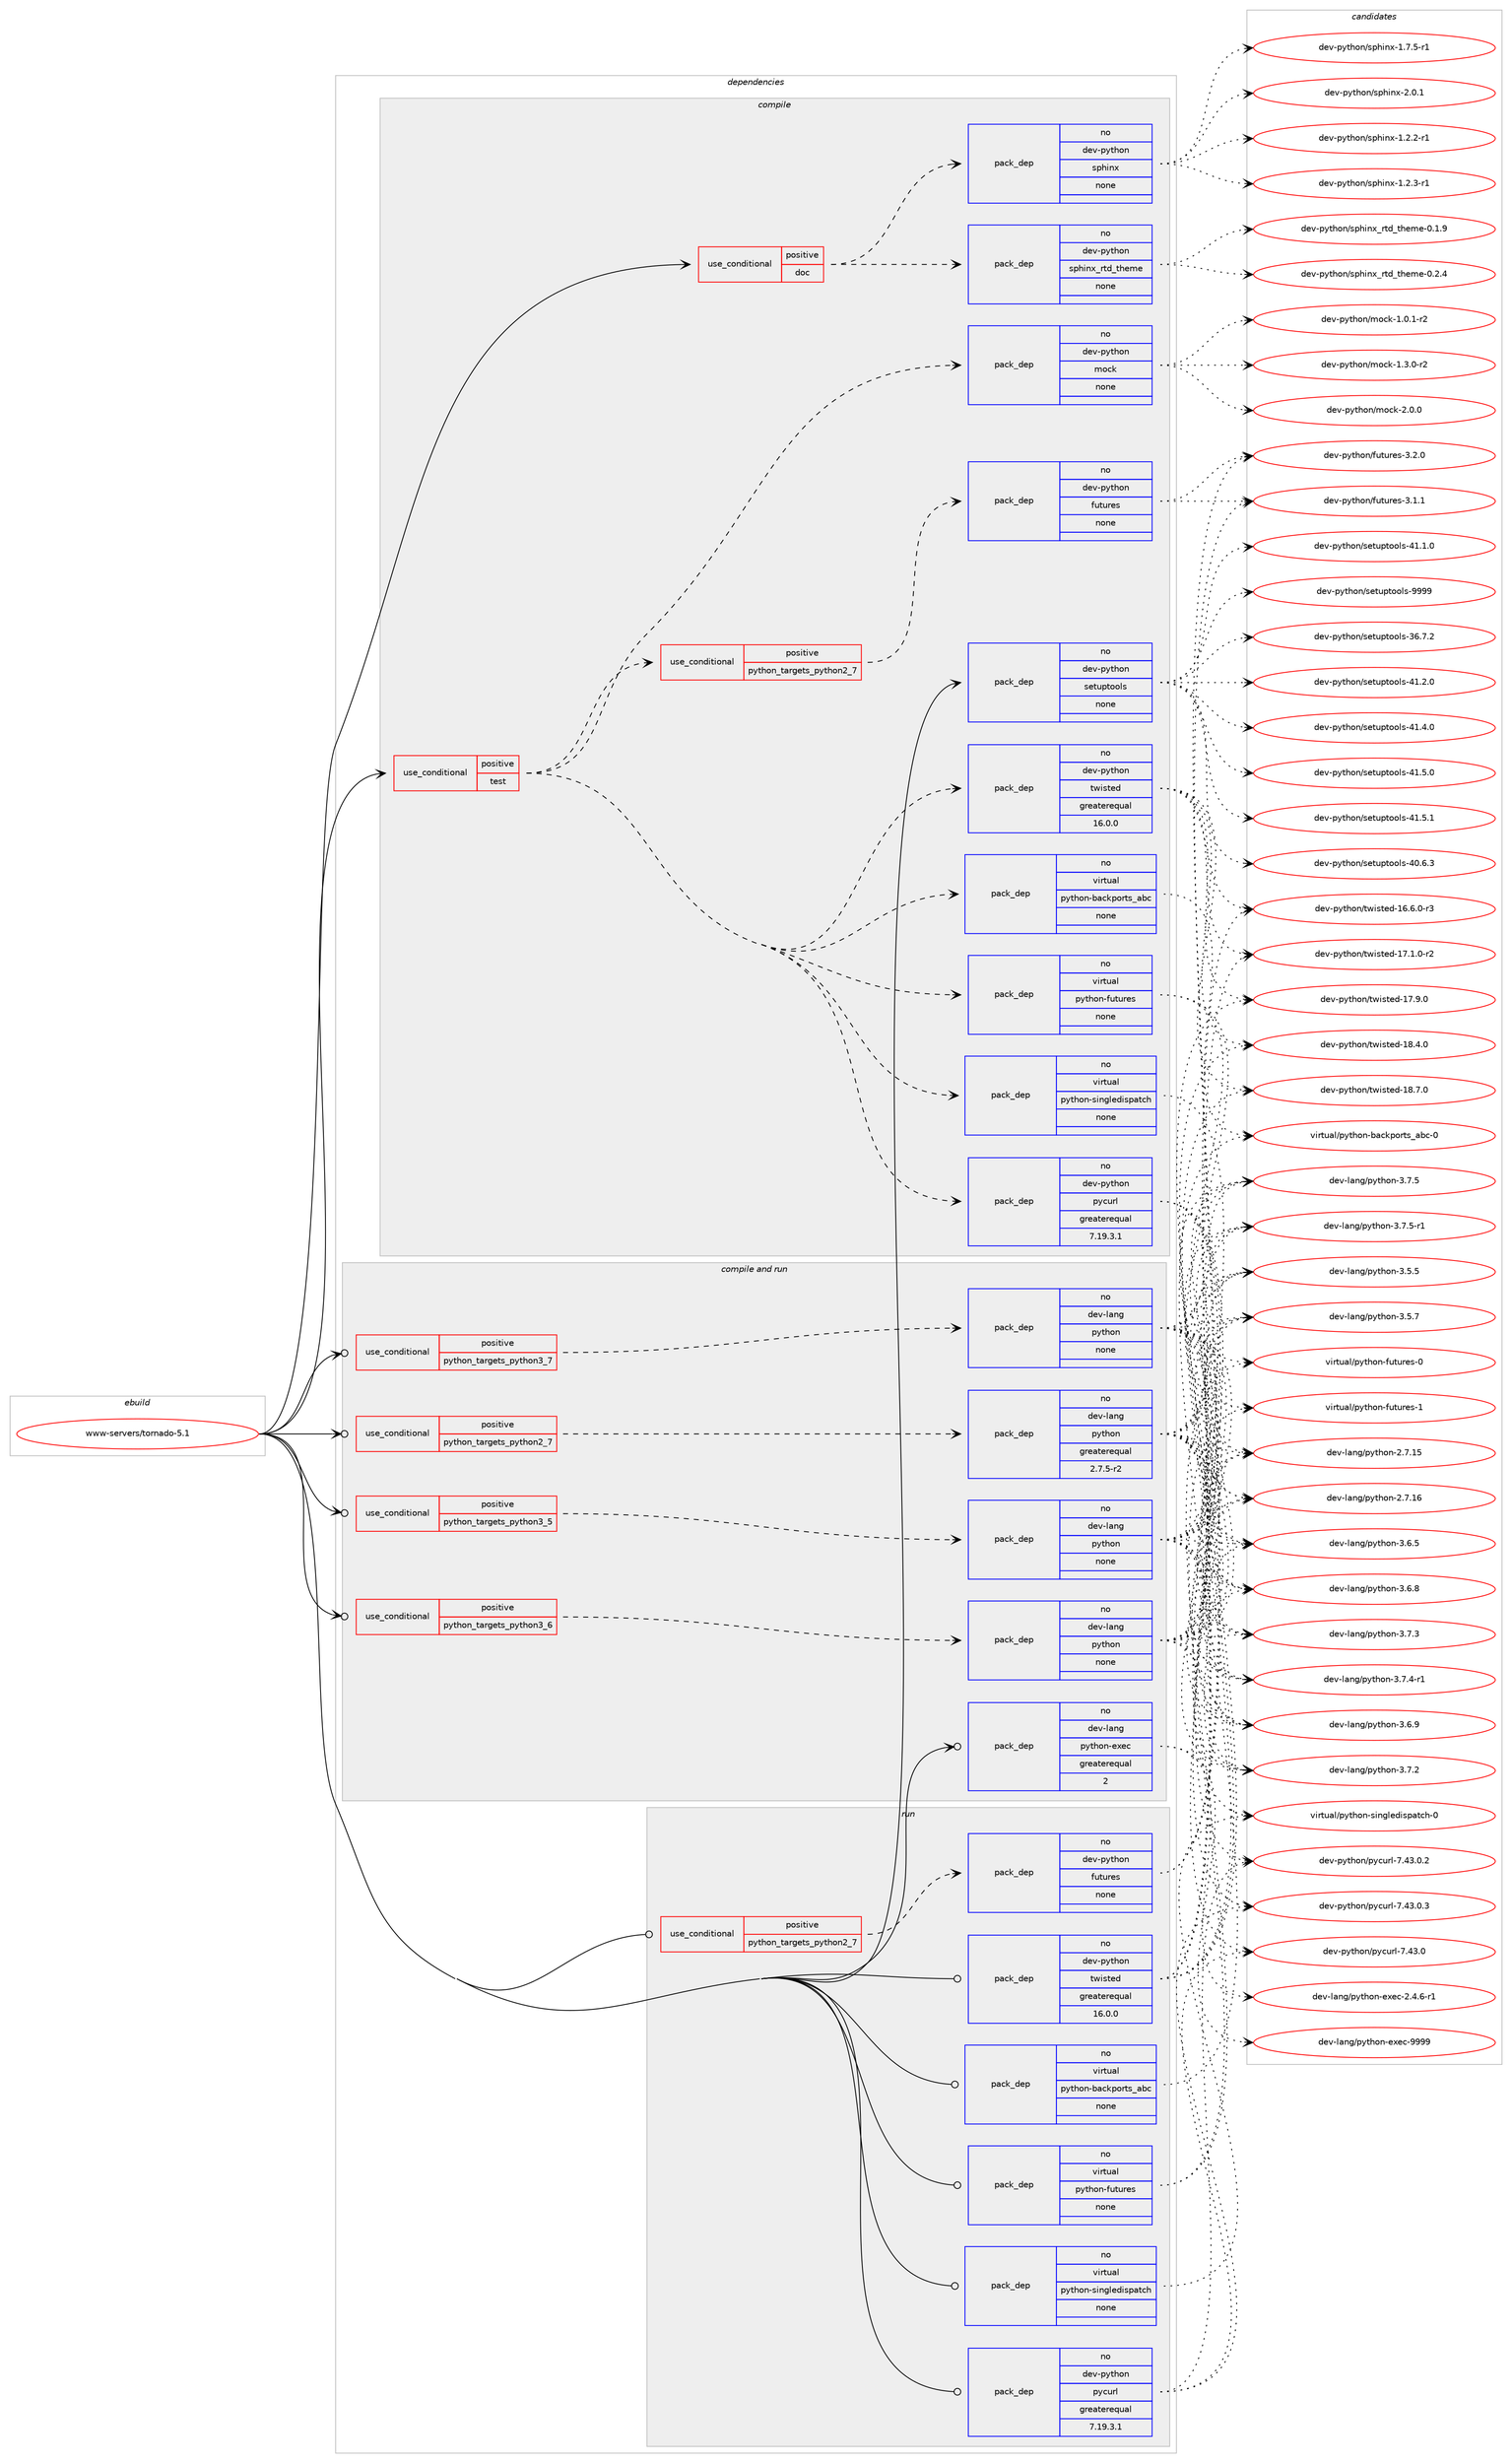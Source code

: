 digraph prolog {

# *************
# Graph options
# *************

newrank=true;
concentrate=true;
compound=true;
graph [rankdir=LR,fontname=Helvetica,fontsize=10,ranksep=1.5];#, ranksep=2.5, nodesep=0.2];
edge  [arrowhead=vee];
node  [fontname=Helvetica,fontsize=10];

# **********
# The ebuild
# **********

subgraph cluster_leftcol {
color=gray;
rank=same;
label=<<i>ebuild</i>>;
id [label="www-servers/tornado-5.1", color=red, width=4, href="../www-servers/tornado-5.1.svg"];
}

# ****************
# The dependencies
# ****************

subgraph cluster_midcol {
color=gray;
label=<<i>dependencies</i>>;
subgraph cluster_compile {
fillcolor="#eeeeee";
style=filled;
label=<<i>compile</i>>;
subgraph cond218519 {
dependency911187 [label=<<TABLE BORDER="0" CELLBORDER="1" CELLSPACING="0" CELLPADDING="4"><TR><TD ROWSPAN="3" CELLPADDING="10">use_conditional</TD></TR><TR><TD>positive</TD></TR><TR><TD>doc</TD></TR></TABLE>>, shape=none, color=red];
subgraph pack676250 {
dependency911188 [label=<<TABLE BORDER="0" CELLBORDER="1" CELLSPACING="0" CELLPADDING="4" WIDTH="220"><TR><TD ROWSPAN="6" CELLPADDING="30">pack_dep</TD></TR><TR><TD WIDTH="110">no</TD></TR><TR><TD>dev-python</TD></TR><TR><TD>sphinx</TD></TR><TR><TD>none</TD></TR><TR><TD></TD></TR></TABLE>>, shape=none, color=blue];
}
dependency911187:e -> dependency911188:w [weight=20,style="dashed",arrowhead="vee"];
subgraph pack676251 {
dependency911189 [label=<<TABLE BORDER="0" CELLBORDER="1" CELLSPACING="0" CELLPADDING="4" WIDTH="220"><TR><TD ROWSPAN="6" CELLPADDING="30">pack_dep</TD></TR><TR><TD WIDTH="110">no</TD></TR><TR><TD>dev-python</TD></TR><TR><TD>sphinx_rtd_theme</TD></TR><TR><TD>none</TD></TR><TR><TD></TD></TR></TABLE>>, shape=none, color=blue];
}
dependency911187:e -> dependency911189:w [weight=20,style="dashed",arrowhead="vee"];
}
id:e -> dependency911187:w [weight=20,style="solid",arrowhead="vee"];
subgraph cond218520 {
dependency911190 [label=<<TABLE BORDER="0" CELLBORDER="1" CELLSPACING="0" CELLPADDING="4"><TR><TD ROWSPAN="3" CELLPADDING="10">use_conditional</TD></TR><TR><TD>positive</TD></TR><TR><TD>test</TD></TR></TABLE>>, shape=none, color=red];
subgraph cond218521 {
dependency911191 [label=<<TABLE BORDER="0" CELLBORDER="1" CELLSPACING="0" CELLPADDING="4"><TR><TD ROWSPAN="3" CELLPADDING="10">use_conditional</TD></TR><TR><TD>positive</TD></TR><TR><TD>python_targets_python2_7</TD></TR></TABLE>>, shape=none, color=red];
subgraph pack676252 {
dependency911192 [label=<<TABLE BORDER="0" CELLBORDER="1" CELLSPACING="0" CELLPADDING="4" WIDTH="220"><TR><TD ROWSPAN="6" CELLPADDING="30">pack_dep</TD></TR><TR><TD WIDTH="110">no</TD></TR><TR><TD>dev-python</TD></TR><TR><TD>futures</TD></TR><TR><TD>none</TD></TR><TR><TD></TD></TR></TABLE>>, shape=none, color=blue];
}
dependency911191:e -> dependency911192:w [weight=20,style="dashed",arrowhead="vee"];
}
dependency911190:e -> dependency911191:w [weight=20,style="dashed",arrowhead="vee"];
subgraph pack676253 {
dependency911193 [label=<<TABLE BORDER="0" CELLBORDER="1" CELLSPACING="0" CELLPADDING="4" WIDTH="220"><TR><TD ROWSPAN="6" CELLPADDING="30">pack_dep</TD></TR><TR><TD WIDTH="110">no</TD></TR><TR><TD>dev-python</TD></TR><TR><TD>pycurl</TD></TR><TR><TD>greaterequal</TD></TR><TR><TD>7.19.3.1</TD></TR></TABLE>>, shape=none, color=blue];
}
dependency911190:e -> dependency911193:w [weight=20,style="dashed",arrowhead="vee"];
subgraph pack676254 {
dependency911194 [label=<<TABLE BORDER="0" CELLBORDER="1" CELLSPACING="0" CELLPADDING="4" WIDTH="220"><TR><TD ROWSPAN="6" CELLPADDING="30">pack_dep</TD></TR><TR><TD WIDTH="110">no</TD></TR><TR><TD>dev-python</TD></TR><TR><TD>twisted</TD></TR><TR><TD>greaterequal</TD></TR><TR><TD>16.0.0</TD></TR></TABLE>>, shape=none, color=blue];
}
dependency911190:e -> dependency911194:w [weight=20,style="dashed",arrowhead="vee"];
subgraph pack676255 {
dependency911195 [label=<<TABLE BORDER="0" CELLBORDER="1" CELLSPACING="0" CELLPADDING="4" WIDTH="220"><TR><TD ROWSPAN="6" CELLPADDING="30">pack_dep</TD></TR><TR><TD WIDTH="110">no</TD></TR><TR><TD>virtual</TD></TR><TR><TD>python-backports_abc</TD></TR><TR><TD>none</TD></TR><TR><TD></TD></TR></TABLE>>, shape=none, color=blue];
}
dependency911190:e -> dependency911195:w [weight=20,style="dashed",arrowhead="vee"];
subgraph pack676256 {
dependency911196 [label=<<TABLE BORDER="0" CELLBORDER="1" CELLSPACING="0" CELLPADDING="4" WIDTH="220"><TR><TD ROWSPAN="6" CELLPADDING="30">pack_dep</TD></TR><TR><TD WIDTH="110">no</TD></TR><TR><TD>virtual</TD></TR><TR><TD>python-futures</TD></TR><TR><TD>none</TD></TR><TR><TD></TD></TR></TABLE>>, shape=none, color=blue];
}
dependency911190:e -> dependency911196:w [weight=20,style="dashed",arrowhead="vee"];
subgraph pack676257 {
dependency911197 [label=<<TABLE BORDER="0" CELLBORDER="1" CELLSPACING="0" CELLPADDING="4" WIDTH="220"><TR><TD ROWSPAN="6" CELLPADDING="30">pack_dep</TD></TR><TR><TD WIDTH="110">no</TD></TR><TR><TD>virtual</TD></TR><TR><TD>python-singledispatch</TD></TR><TR><TD>none</TD></TR><TR><TD></TD></TR></TABLE>>, shape=none, color=blue];
}
dependency911190:e -> dependency911197:w [weight=20,style="dashed",arrowhead="vee"];
subgraph pack676258 {
dependency911198 [label=<<TABLE BORDER="0" CELLBORDER="1" CELLSPACING="0" CELLPADDING="4" WIDTH="220"><TR><TD ROWSPAN="6" CELLPADDING="30">pack_dep</TD></TR><TR><TD WIDTH="110">no</TD></TR><TR><TD>dev-python</TD></TR><TR><TD>mock</TD></TR><TR><TD>none</TD></TR><TR><TD></TD></TR></TABLE>>, shape=none, color=blue];
}
dependency911190:e -> dependency911198:w [weight=20,style="dashed",arrowhead="vee"];
}
id:e -> dependency911190:w [weight=20,style="solid",arrowhead="vee"];
subgraph pack676259 {
dependency911199 [label=<<TABLE BORDER="0" CELLBORDER="1" CELLSPACING="0" CELLPADDING="4" WIDTH="220"><TR><TD ROWSPAN="6" CELLPADDING="30">pack_dep</TD></TR><TR><TD WIDTH="110">no</TD></TR><TR><TD>dev-python</TD></TR><TR><TD>setuptools</TD></TR><TR><TD>none</TD></TR><TR><TD></TD></TR></TABLE>>, shape=none, color=blue];
}
id:e -> dependency911199:w [weight=20,style="solid",arrowhead="vee"];
}
subgraph cluster_compileandrun {
fillcolor="#eeeeee";
style=filled;
label=<<i>compile and run</i>>;
subgraph cond218522 {
dependency911200 [label=<<TABLE BORDER="0" CELLBORDER="1" CELLSPACING="0" CELLPADDING="4"><TR><TD ROWSPAN="3" CELLPADDING="10">use_conditional</TD></TR><TR><TD>positive</TD></TR><TR><TD>python_targets_python2_7</TD></TR></TABLE>>, shape=none, color=red];
subgraph pack676260 {
dependency911201 [label=<<TABLE BORDER="0" CELLBORDER="1" CELLSPACING="0" CELLPADDING="4" WIDTH="220"><TR><TD ROWSPAN="6" CELLPADDING="30">pack_dep</TD></TR><TR><TD WIDTH="110">no</TD></TR><TR><TD>dev-lang</TD></TR><TR><TD>python</TD></TR><TR><TD>greaterequal</TD></TR><TR><TD>2.7.5-r2</TD></TR></TABLE>>, shape=none, color=blue];
}
dependency911200:e -> dependency911201:w [weight=20,style="dashed",arrowhead="vee"];
}
id:e -> dependency911200:w [weight=20,style="solid",arrowhead="odotvee"];
subgraph cond218523 {
dependency911202 [label=<<TABLE BORDER="0" CELLBORDER="1" CELLSPACING="0" CELLPADDING="4"><TR><TD ROWSPAN="3" CELLPADDING="10">use_conditional</TD></TR><TR><TD>positive</TD></TR><TR><TD>python_targets_python3_5</TD></TR></TABLE>>, shape=none, color=red];
subgraph pack676261 {
dependency911203 [label=<<TABLE BORDER="0" CELLBORDER="1" CELLSPACING="0" CELLPADDING="4" WIDTH="220"><TR><TD ROWSPAN="6" CELLPADDING="30">pack_dep</TD></TR><TR><TD WIDTH="110">no</TD></TR><TR><TD>dev-lang</TD></TR><TR><TD>python</TD></TR><TR><TD>none</TD></TR><TR><TD></TD></TR></TABLE>>, shape=none, color=blue];
}
dependency911202:e -> dependency911203:w [weight=20,style="dashed",arrowhead="vee"];
}
id:e -> dependency911202:w [weight=20,style="solid",arrowhead="odotvee"];
subgraph cond218524 {
dependency911204 [label=<<TABLE BORDER="0" CELLBORDER="1" CELLSPACING="0" CELLPADDING="4"><TR><TD ROWSPAN="3" CELLPADDING="10">use_conditional</TD></TR><TR><TD>positive</TD></TR><TR><TD>python_targets_python3_6</TD></TR></TABLE>>, shape=none, color=red];
subgraph pack676262 {
dependency911205 [label=<<TABLE BORDER="0" CELLBORDER="1" CELLSPACING="0" CELLPADDING="4" WIDTH="220"><TR><TD ROWSPAN="6" CELLPADDING="30">pack_dep</TD></TR><TR><TD WIDTH="110">no</TD></TR><TR><TD>dev-lang</TD></TR><TR><TD>python</TD></TR><TR><TD>none</TD></TR><TR><TD></TD></TR></TABLE>>, shape=none, color=blue];
}
dependency911204:e -> dependency911205:w [weight=20,style="dashed",arrowhead="vee"];
}
id:e -> dependency911204:w [weight=20,style="solid",arrowhead="odotvee"];
subgraph cond218525 {
dependency911206 [label=<<TABLE BORDER="0" CELLBORDER="1" CELLSPACING="0" CELLPADDING="4"><TR><TD ROWSPAN="3" CELLPADDING="10">use_conditional</TD></TR><TR><TD>positive</TD></TR><TR><TD>python_targets_python3_7</TD></TR></TABLE>>, shape=none, color=red];
subgraph pack676263 {
dependency911207 [label=<<TABLE BORDER="0" CELLBORDER="1" CELLSPACING="0" CELLPADDING="4" WIDTH="220"><TR><TD ROWSPAN="6" CELLPADDING="30">pack_dep</TD></TR><TR><TD WIDTH="110">no</TD></TR><TR><TD>dev-lang</TD></TR><TR><TD>python</TD></TR><TR><TD>none</TD></TR><TR><TD></TD></TR></TABLE>>, shape=none, color=blue];
}
dependency911206:e -> dependency911207:w [weight=20,style="dashed",arrowhead="vee"];
}
id:e -> dependency911206:w [weight=20,style="solid",arrowhead="odotvee"];
subgraph pack676264 {
dependency911208 [label=<<TABLE BORDER="0" CELLBORDER="1" CELLSPACING="0" CELLPADDING="4" WIDTH="220"><TR><TD ROWSPAN="6" CELLPADDING="30">pack_dep</TD></TR><TR><TD WIDTH="110">no</TD></TR><TR><TD>dev-lang</TD></TR><TR><TD>python-exec</TD></TR><TR><TD>greaterequal</TD></TR><TR><TD>2</TD></TR></TABLE>>, shape=none, color=blue];
}
id:e -> dependency911208:w [weight=20,style="solid",arrowhead="odotvee"];
}
subgraph cluster_run {
fillcolor="#eeeeee";
style=filled;
label=<<i>run</i>>;
subgraph cond218526 {
dependency911209 [label=<<TABLE BORDER="0" CELLBORDER="1" CELLSPACING="0" CELLPADDING="4"><TR><TD ROWSPAN="3" CELLPADDING="10">use_conditional</TD></TR><TR><TD>positive</TD></TR><TR><TD>python_targets_python2_7</TD></TR></TABLE>>, shape=none, color=red];
subgraph pack676265 {
dependency911210 [label=<<TABLE BORDER="0" CELLBORDER="1" CELLSPACING="0" CELLPADDING="4" WIDTH="220"><TR><TD ROWSPAN="6" CELLPADDING="30">pack_dep</TD></TR><TR><TD WIDTH="110">no</TD></TR><TR><TD>dev-python</TD></TR><TR><TD>futures</TD></TR><TR><TD>none</TD></TR><TR><TD></TD></TR></TABLE>>, shape=none, color=blue];
}
dependency911209:e -> dependency911210:w [weight=20,style="dashed",arrowhead="vee"];
}
id:e -> dependency911209:w [weight=20,style="solid",arrowhead="odot"];
subgraph pack676266 {
dependency911211 [label=<<TABLE BORDER="0" CELLBORDER="1" CELLSPACING="0" CELLPADDING="4" WIDTH="220"><TR><TD ROWSPAN="6" CELLPADDING="30">pack_dep</TD></TR><TR><TD WIDTH="110">no</TD></TR><TR><TD>dev-python</TD></TR><TR><TD>pycurl</TD></TR><TR><TD>greaterequal</TD></TR><TR><TD>7.19.3.1</TD></TR></TABLE>>, shape=none, color=blue];
}
id:e -> dependency911211:w [weight=20,style="solid",arrowhead="odot"];
subgraph pack676267 {
dependency911212 [label=<<TABLE BORDER="0" CELLBORDER="1" CELLSPACING="0" CELLPADDING="4" WIDTH="220"><TR><TD ROWSPAN="6" CELLPADDING="30">pack_dep</TD></TR><TR><TD WIDTH="110">no</TD></TR><TR><TD>dev-python</TD></TR><TR><TD>twisted</TD></TR><TR><TD>greaterequal</TD></TR><TR><TD>16.0.0</TD></TR></TABLE>>, shape=none, color=blue];
}
id:e -> dependency911212:w [weight=20,style="solid",arrowhead="odot"];
subgraph pack676268 {
dependency911213 [label=<<TABLE BORDER="0" CELLBORDER="1" CELLSPACING="0" CELLPADDING="4" WIDTH="220"><TR><TD ROWSPAN="6" CELLPADDING="30">pack_dep</TD></TR><TR><TD WIDTH="110">no</TD></TR><TR><TD>virtual</TD></TR><TR><TD>python-backports_abc</TD></TR><TR><TD>none</TD></TR><TR><TD></TD></TR></TABLE>>, shape=none, color=blue];
}
id:e -> dependency911213:w [weight=20,style="solid",arrowhead="odot"];
subgraph pack676269 {
dependency911214 [label=<<TABLE BORDER="0" CELLBORDER="1" CELLSPACING="0" CELLPADDING="4" WIDTH="220"><TR><TD ROWSPAN="6" CELLPADDING="30">pack_dep</TD></TR><TR><TD WIDTH="110">no</TD></TR><TR><TD>virtual</TD></TR><TR><TD>python-futures</TD></TR><TR><TD>none</TD></TR><TR><TD></TD></TR></TABLE>>, shape=none, color=blue];
}
id:e -> dependency911214:w [weight=20,style="solid",arrowhead="odot"];
subgraph pack676270 {
dependency911215 [label=<<TABLE BORDER="0" CELLBORDER="1" CELLSPACING="0" CELLPADDING="4" WIDTH="220"><TR><TD ROWSPAN="6" CELLPADDING="30">pack_dep</TD></TR><TR><TD WIDTH="110">no</TD></TR><TR><TD>virtual</TD></TR><TR><TD>python-singledispatch</TD></TR><TR><TD>none</TD></TR><TR><TD></TD></TR></TABLE>>, shape=none, color=blue];
}
id:e -> dependency911215:w [weight=20,style="solid",arrowhead="odot"];
}
}

# **************
# The candidates
# **************

subgraph cluster_choices {
rank=same;
color=gray;
label=<<i>candidates</i>>;

subgraph choice676250 {
color=black;
nodesep=1;
choice10010111845112121116104111110471151121041051101204549465046504511449 [label="dev-python/sphinx-1.2.2-r1", color=red, width=4,href="../dev-python/sphinx-1.2.2-r1.svg"];
choice10010111845112121116104111110471151121041051101204549465046514511449 [label="dev-python/sphinx-1.2.3-r1", color=red, width=4,href="../dev-python/sphinx-1.2.3-r1.svg"];
choice10010111845112121116104111110471151121041051101204549465546534511449 [label="dev-python/sphinx-1.7.5-r1", color=red, width=4,href="../dev-python/sphinx-1.7.5-r1.svg"];
choice1001011184511212111610411111047115112104105110120455046484649 [label="dev-python/sphinx-2.0.1", color=red, width=4,href="../dev-python/sphinx-2.0.1.svg"];
dependency911188:e -> choice10010111845112121116104111110471151121041051101204549465046504511449:w [style=dotted,weight="100"];
dependency911188:e -> choice10010111845112121116104111110471151121041051101204549465046514511449:w [style=dotted,weight="100"];
dependency911188:e -> choice10010111845112121116104111110471151121041051101204549465546534511449:w [style=dotted,weight="100"];
dependency911188:e -> choice1001011184511212111610411111047115112104105110120455046484649:w [style=dotted,weight="100"];
}
subgraph choice676251 {
color=black;
nodesep=1;
choice10010111845112121116104111110471151121041051101209511411610095116104101109101454846494657 [label="dev-python/sphinx_rtd_theme-0.1.9", color=red, width=4,href="../dev-python/sphinx_rtd_theme-0.1.9.svg"];
choice10010111845112121116104111110471151121041051101209511411610095116104101109101454846504652 [label="dev-python/sphinx_rtd_theme-0.2.4", color=red, width=4,href="../dev-python/sphinx_rtd_theme-0.2.4.svg"];
dependency911189:e -> choice10010111845112121116104111110471151121041051101209511411610095116104101109101454846494657:w [style=dotted,weight="100"];
dependency911189:e -> choice10010111845112121116104111110471151121041051101209511411610095116104101109101454846504652:w [style=dotted,weight="100"];
}
subgraph choice676252 {
color=black;
nodesep=1;
choice1001011184511212111610411111047102117116117114101115455146494649 [label="dev-python/futures-3.1.1", color=red, width=4,href="../dev-python/futures-3.1.1.svg"];
choice1001011184511212111610411111047102117116117114101115455146504648 [label="dev-python/futures-3.2.0", color=red, width=4,href="../dev-python/futures-3.2.0.svg"];
dependency911192:e -> choice1001011184511212111610411111047102117116117114101115455146494649:w [style=dotted,weight="100"];
dependency911192:e -> choice1001011184511212111610411111047102117116117114101115455146504648:w [style=dotted,weight="100"];
}
subgraph choice676253 {
color=black;
nodesep=1;
choice10010111845112121116104111110471121219911711410845554652514648 [label="dev-python/pycurl-7.43.0", color=red, width=4,href="../dev-python/pycurl-7.43.0.svg"];
choice100101118451121211161041111104711212199117114108455546525146484650 [label="dev-python/pycurl-7.43.0.2", color=red, width=4,href="../dev-python/pycurl-7.43.0.2.svg"];
choice100101118451121211161041111104711212199117114108455546525146484651 [label="dev-python/pycurl-7.43.0.3", color=red, width=4,href="../dev-python/pycurl-7.43.0.3.svg"];
dependency911193:e -> choice10010111845112121116104111110471121219911711410845554652514648:w [style=dotted,weight="100"];
dependency911193:e -> choice100101118451121211161041111104711212199117114108455546525146484650:w [style=dotted,weight="100"];
dependency911193:e -> choice100101118451121211161041111104711212199117114108455546525146484651:w [style=dotted,weight="100"];
}
subgraph choice676254 {
color=black;
nodesep=1;
choice1001011184511212111610411111047116119105115116101100454954465446484511451 [label="dev-python/twisted-16.6.0-r3", color=red, width=4,href="../dev-python/twisted-16.6.0-r3.svg"];
choice1001011184511212111610411111047116119105115116101100454955464946484511450 [label="dev-python/twisted-17.1.0-r2", color=red, width=4,href="../dev-python/twisted-17.1.0-r2.svg"];
choice100101118451121211161041111104711611910511511610110045495546574648 [label="dev-python/twisted-17.9.0", color=red, width=4,href="../dev-python/twisted-17.9.0.svg"];
choice100101118451121211161041111104711611910511511610110045495646524648 [label="dev-python/twisted-18.4.0", color=red, width=4,href="../dev-python/twisted-18.4.0.svg"];
choice100101118451121211161041111104711611910511511610110045495646554648 [label="dev-python/twisted-18.7.0", color=red, width=4,href="../dev-python/twisted-18.7.0.svg"];
dependency911194:e -> choice1001011184511212111610411111047116119105115116101100454954465446484511451:w [style=dotted,weight="100"];
dependency911194:e -> choice1001011184511212111610411111047116119105115116101100454955464946484511450:w [style=dotted,weight="100"];
dependency911194:e -> choice100101118451121211161041111104711611910511511610110045495546574648:w [style=dotted,weight="100"];
dependency911194:e -> choice100101118451121211161041111104711611910511511610110045495646524648:w [style=dotted,weight="100"];
dependency911194:e -> choice100101118451121211161041111104711611910511511610110045495646554648:w [style=dotted,weight="100"];
}
subgraph choice676255 {
color=black;
nodesep=1;
choice118105114116117971084711212111610411111045989799107112111114116115959798994548 [label="virtual/python-backports_abc-0", color=red, width=4,href="../virtual/python-backports_abc-0.svg"];
dependency911195:e -> choice118105114116117971084711212111610411111045989799107112111114116115959798994548:w [style=dotted,weight="100"];
}
subgraph choice676256 {
color=black;
nodesep=1;
choice1181051141161179710847112121116104111110451021171161171141011154548 [label="virtual/python-futures-0", color=red, width=4,href="../virtual/python-futures-0.svg"];
choice1181051141161179710847112121116104111110451021171161171141011154549 [label="virtual/python-futures-1", color=red, width=4,href="../virtual/python-futures-1.svg"];
dependency911196:e -> choice1181051141161179710847112121116104111110451021171161171141011154548:w [style=dotted,weight="100"];
dependency911196:e -> choice1181051141161179710847112121116104111110451021171161171141011154549:w [style=dotted,weight="100"];
}
subgraph choice676257 {
color=black;
nodesep=1;
choice11810511411611797108471121211161041111104511510511010310810110010511511297116991044548 [label="virtual/python-singledispatch-0", color=red, width=4,href="../virtual/python-singledispatch-0.svg"];
dependency911197:e -> choice11810511411611797108471121211161041111104511510511010310810110010511511297116991044548:w [style=dotted,weight="100"];
}
subgraph choice676258 {
color=black;
nodesep=1;
choice1001011184511212111610411111047109111991074549464846494511450 [label="dev-python/mock-1.0.1-r2", color=red, width=4,href="../dev-python/mock-1.0.1-r2.svg"];
choice1001011184511212111610411111047109111991074549465146484511450 [label="dev-python/mock-1.3.0-r2", color=red, width=4,href="../dev-python/mock-1.3.0-r2.svg"];
choice100101118451121211161041111104710911199107455046484648 [label="dev-python/mock-2.0.0", color=red, width=4,href="../dev-python/mock-2.0.0.svg"];
dependency911198:e -> choice1001011184511212111610411111047109111991074549464846494511450:w [style=dotted,weight="100"];
dependency911198:e -> choice1001011184511212111610411111047109111991074549465146484511450:w [style=dotted,weight="100"];
dependency911198:e -> choice100101118451121211161041111104710911199107455046484648:w [style=dotted,weight="100"];
}
subgraph choice676259 {
color=black;
nodesep=1;
choice100101118451121211161041111104711510111611711211611111110811545515446554650 [label="dev-python/setuptools-36.7.2", color=red, width=4,href="../dev-python/setuptools-36.7.2.svg"];
choice100101118451121211161041111104711510111611711211611111110811545524846544651 [label="dev-python/setuptools-40.6.3", color=red, width=4,href="../dev-python/setuptools-40.6.3.svg"];
choice100101118451121211161041111104711510111611711211611111110811545524946494648 [label="dev-python/setuptools-41.1.0", color=red, width=4,href="../dev-python/setuptools-41.1.0.svg"];
choice100101118451121211161041111104711510111611711211611111110811545524946504648 [label="dev-python/setuptools-41.2.0", color=red, width=4,href="../dev-python/setuptools-41.2.0.svg"];
choice100101118451121211161041111104711510111611711211611111110811545524946524648 [label="dev-python/setuptools-41.4.0", color=red, width=4,href="../dev-python/setuptools-41.4.0.svg"];
choice100101118451121211161041111104711510111611711211611111110811545524946534648 [label="dev-python/setuptools-41.5.0", color=red, width=4,href="../dev-python/setuptools-41.5.0.svg"];
choice100101118451121211161041111104711510111611711211611111110811545524946534649 [label="dev-python/setuptools-41.5.1", color=red, width=4,href="../dev-python/setuptools-41.5.1.svg"];
choice10010111845112121116104111110471151011161171121161111111081154557575757 [label="dev-python/setuptools-9999", color=red, width=4,href="../dev-python/setuptools-9999.svg"];
dependency911199:e -> choice100101118451121211161041111104711510111611711211611111110811545515446554650:w [style=dotted,weight="100"];
dependency911199:e -> choice100101118451121211161041111104711510111611711211611111110811545524846544651:w [style=dotted,weight="100"];
dependency911199:e -> choice100101118451121211161041111104711510111611711211611111110811545524946494648:w [style=dotted,weight="100"];
dependency911199:e -> choice100101118451121211161041111104711510111611711211611111110811545524946504648:w [style=dotted,weight="100"];
dependency911199:e -> choice100101118451121211161041111104711510111611711211611111110811545524946524648:w [style=dotted,weight="100"];
dependency911199:e -> choice100101118451121211161041111104711510111611711211611111110811545524946534648:w [style=dotted,weight="100"];
dependency911199:e -> choice100101118451121211161041111104711510111611711211611111110811545524946534649:w [style=dotted,weight="100"];
dependency911199:e -> choice10010111845112121116104111110471151011161171121161111111081154557575757:w [style=dotted,weight="100"];
}
subgraph choice676260 {
color=black;
nodesep=1;
choice10010111845108971101034711212111610411111045504655464953 [label="dev-lang/python-2.7.15", color=red, width=4,href="../dev-lang/python-2.7.15.svg"];
choice10010111845108971101034711212111610411111045504655464954 [label="dev-lang/python-2.7.16", color=red, width=4,href="../dev-lang/python-2.7.16.svg"];
choice100101118451089711010347112121116104111110455146534653 [label="dev-lang/python-3.5.5", color=red, width=4,href="../dev-lang/python-3.5.5.svg"];
choice100101118451089711010347112121116104111110455146534655 [label="dev-lang/python-3.5.7", color=red, width=4,href="../dev-lang/python-3.5.7.svg"];
choice100101118451089711010347112121116104111110455146544653 [label="dev-lang/python-3.6.5", color=red, width=4,href="../dev-lang/python-3.6.5.svg"];
choice100101118451089711010347112121116104111110455146544656 [label="dev-lang/python-3.6.8", color=red, width=4,href="../dev-lang/python-3.6.8.svg"];
choice100101118451089711010347112121116104111110455146544657 [label="dev-lang/python-3.6.9", color=red, width=4,href="../dev-lang/python-3.6.9.svg"];
choice100101118451089711010347112121116104111110455146554650 [label="dev-lang/python-3.7.2", color=red, width=4,href="../dev-lang/python-3.7.2.svg"];
choice100101118451089711010347112121116104111110455146554651 [label="dev-lang/python-3.7.3", color=red, width=4,href="../dev-lang/python-3.7.3.svg"];
choice1001011184510897110103471121211161041111104551465546524511449 [label="dev-lang/python-3.7.4-r1", color=red, width=4,href="../dev-lang/python-3.7.4-r1.svg"];
choice100101118451089711010347112121116104111110455146554653 [label="dev-lang/python-3.7.5", color=red, width=4,href="../dev-lang/python-3.7.5.svg"];
choice1001011184510897110103471121211161041111104551465546534511449 [label="dev-lang/python-3.7.5-r1", color=red, width=4,href="../dev-lang/python-3.7.5-r1.svg"];
dependency911201:e -> choice10010111845108971101034711212111610411111045504655464953:w [style=dotted,weight="100"];
dependency911201:e -> choice10010111845108971101034711212111610411111045504655464954:w [style=dotted,weight="100"];
dependency911201:e -> choice100101118451089711010347112121116104111110455146534653:w [style=dotted,weight="100"];
dependency911201:e -> choice100101118451089711010347112121116104111110455146534655:w [style=dotted,weight="100"];
dependency911201:e -> choice100101118451089711010347112121116104111110455146544653:w [style=dotted,weight="100"];
dependency911201:e -> choice100101118451089711010347112121116104111110455146544656:w [style=dotted,weight="100"];
dependency911201:e -> choice100101118451089711010347112121116104111110455146544657:w [style=dotted,weight="100"];
dependency911201:e -> choice100101118451089711010347112121116104111110455146554650:w [style=dotted,weight="100"];
dependency911201:e -> choice100101118451089711010347112121116104111110455146554651:w [style=dotted,weight="100"];
dependency911201:e -> choice1001011184510897110103471121211161041111104551465546524511449:w [style=dotted,weight="100"];
dependency911201:e -> choice100101118451089711010347112121116104111110455146554653:w [style=dotted,weight="100"];
dependency911201:e -> choice1001011184510897110103471121211161041111104551465546534511449:w [style=dotted,weight="100"];
}
subgraph choice676261 {
color=black;
nodesep=1;
choice10010111845108971101034711212111610411111045504655464953 [label="dev-lang/python-2.7.15", color=red, width=4,href="../dev-lang/python-2.7.15.svg"];
choice10010111845108971101034711212111610411111045504655464954 [label="dev-lang/python-2.7.16", color=red, width=4,href="../dev-lang/python-2.7.16.svg"];
choice100101118451089711010347112121116104111110455146534653 [label="dev-lang/python-3.5.5", color=red, width=4,href="../dev-lang/python-3.5.5.svg"];
choice100101118451089711010347112121116104111110455146534655 [label="dev-lang/python-3.5.7", color=red, width=4,href="../dev-lang/python-3.5.7.svg"];
choice100101118451089711010347112121116104111110455146544653 [label="dev-lang/python-3.6.5", color=red, width=4,href="../dev-lang/python-3.6.5.svg"];
choice100101118451089711010347112121116104111110455146544656 [label="dev-lang/python-3.6.8", color=red, width=4,href="../dev-lang/python-3.6.8.svg"];
choice100101118451089711010347112121116104111110455146544657 [label="dev-lang/python-3.6.9", color=red, width=4,href="../dev-lang/python-3.6.9.svg"];
choice100101118451089711010347112121116104111110455146554650 [label="dev-lang/python-3.7.2", color=red, width=4,href="../dev-lang/python-3.7.2.svg"];
choice100101118451089711010347112121116104111110455146554651 [label="dev-lang/python-3.7.3", color=red, width=4,href="../dev-lang/python-3.7.3.svg"];
choice1001011184510897110103471121211161041111104551465546524511449 [label="dev-lang/python-3.7.4-r1", color=red, width=4,href="../dev-lang/python-3.7.4-r1.svg"];
choice100101118451089711010347112121116104111110455146554653 [label="dev-lang/python-3.7.5", color=red, width=4,href="../dev-lang/python-3.7.5.svg"];
choice1001011184510897110103471121211161041111104551465546534511449 [label="dev-lang/python-3.7.5-r1", color=red, width=4,href="../dev-lang/python-3.7.5-r1.svg"];
dependency911203:e -> choice10010111845108971101034711212111610411111045504655464953:w [style=dotted,weight="100"];
dependency911203:e -> choice10010111845108971101034711212111610411111045504655464954:w [style=dotted,weight="100"];
dependency911203:e -> choice100101118451089711010347112121116104111110455146534653:w [style=dotted,weight="100"];
dependency911203:e -> choice100101118451089711010347112121116104111110455146534655:w [style=dotted,weight="100"];
dependency911203:e -> choice100101118451089711010347112121116104111110455146544653:w [style=dotted,weight="100"];
dependency911203:e -> choice100101118451089711010347112121116104111110455146544656:w [style=dotted,weight="100"];
dependency911203:e -> choice100101118451089711010347112121116104111110455146544657:w [style=dotted,weight="100"];
dependency911203:e -> choice100101118451089711010347112121116104111110455146554650:w [style=dotted,weight="100"];
dependency911203:e -> choice100101118451089711010347112121116104111110455146554651:w [style=dotted,weight="100"];
dependency911203:e -> choice1001011184510897110103471121211161041111104551465546524511449:w [style=dotted,weight="100"];
dependency911203:e -> choice100101118451089711010347112121116104111110455146554653:w [style=dotted,weight="100"];
dependency911203:e -> choice1001011184510897110103471121211161041111104551465546534511449:w [style=dotted,weight="100"];
}
subgraph choice676262 {
color=black;
nodesep=1;
choice10010111845108971101034711212111610411111045504655464953 [label="dev-lang/python-2.7.15", color=red, width=4,href="../dev-lang/python-2.7.15.svg"];
choice10010111845108971101034711212111610411111045504655464954 [label="dev-lang/python-2.7.16", color=red, width=4,href="../dev-lang/python-2.7.16.svg"];
choice100101118451089711010347112121116104111110455146534653 [label="dev-lang/python-3.5.5", color=red, width=4,href="../dev-lang/python-3.5.5.svg"];
choice100101118451089711010347112121116104111110455146534655 [label="dev-lang/python-3.5.7", color=red, width=4,href="../dev-lang/python-3.5.7.svg"];
choice100101118451089711010347112121116104111110455146544653 [label="dev-lang/python-3.6.5", color=red, width=4,href="../dev-lang/python-3.6.5.svg"];
choice100101118451089711010347112121116104111110455146544656 [label="dev-lang/python-3.6.8", color=red, width=4,href="../dev-lang/python-3.6.8.svg"];
choice100101118451089711010347112121116104111110455146544657 [label="dev-lang/python-3.6.9", color=red, width=4,href="../dev-lang/python-3.6.9.svg"];
choice100101118451089711010347112121116104111110455146554650 [label="dev-lang/python-3.7.2", color=red, width=4,href="../dev-lang/python-3.7.2.svg"];
choice100101118451089711010347112121116104111110455146554651 [label="dev-lang/python-3.7.3", color=red, width=4,href="../dev-lang/python-3.7.3.svg"];
choice1001011184510897110103471121211161041111104551465546524511449 [label="dev-lang/python-3.7.4-r1", color=red, width=4,href="../dev-lang/python-3.7.4-r1.svg"];
choice100101118451089711010347112121116104111110455146554653 [label="dev-lang/python-3.7.5", color=red, width=4,href="../dev-lang/python-3.7.5.svg"];
choice1001011184510897110103471121211161041111104551465546534511449 [label="dev-lang/python-3.7.5-r1", color=red, width=4,href="../dev-lang/python-3.7.5-r1.svg"];
dependency911205:e -> choice10010111845108971101034711212111610411111045504655464953:w [style=dotted,weight="100"];
dependency911205:e -> choice10010111845108971101034711212111610411111045504655464954:w [style=dotted,weight="100"];
dependency911205:e -> choice100101118451089711010347112121116104111110455146534653:w [style=dotted,weight="100"];
dependency911205:e -> choice100101118451089711010347112121116104111110455146534655:w [style=dotted,weight="100"];
dependency911205:e -> choice100101118451089711010347112121116104111110455146544653:w [style=dotted,weight="100"];
dependency911205:e -> choice100101118451089711010347112121116104111110455146544656:w [style=dotted,weight="100"];
dependency911205:e -> choice100101118451089711010347112121116104111110455146544657:w [style=dotted,weight="100"];
dependency911205:e -> choice100101118451089711010347112121116104111110455146554650:w [style=dotted,weight="100"];
dependency911205:e -> choice100101118451089711010347112121116104111110455146554651:w [style=dotted,weight="100"];
dependency911205:e -> choice1001011184510897110103471121211161041111104551465546524511449:w [style=dotted,weight="100"];
dependency911205:e -> choice100101118451089711010347112121116104111110455146554653:w [style=dotted,weight="100"];
dependency911205:e -> choice1001011184510897110103471121211161041111104551465546534511449:w [style=dotted,weight="100"];
}
subgraph choice676263 {
color=black;
nodesep=1;
choice10010111845108971101034711212111610411111045504655464953 [label="dev-lang/python-2.7.15", color=red, width=4,href="../dev-lang/python-2.7.15.svg"];
choice10010111845108971101034711212111610411111045504655464954 [label="dev-lang/python-2.7.16", color=red, width=4,href="../dev-lang/python-2.7.16.svg"];
choice100101118451089711010347112121116104111110455146534653 [label="dev-lang/python-3.5.5", color=red, width=4,href="../dev-lang/python-3.5.5.svg"];
choice100101118451089711010347112121116104111110455146534655 [label="dev-lang/python-3.5.7", color=red, width=4,href="../dev-lang/python-3.5.7.svg"];
choice100101118451089711010347112121116104111110455146544653 [label="dev-lang/python-3.6.5", color=red, width=4,href="../dev-lang/python-3.6.5.svg"];
choice100101118451089711010347112121116104111110455146544656 [label="dev-lang/python-3.6.8", color=red, width=4,href="../dev-lang/python-3.6.8.svg"];
choice100101118451089711010347112121116104111110455146544657 [label="dev-lang/python-3.6.9", color=red, width=4,href="../dev-lang/python-3.6.9.svg"];
choice100101118451089711010347112121116104111110455146554650 [label="dev-lang/python-3.7.2", color=red, width=4,href="../dev-lang/python-3.7.2.svg"];
choice100101118451089711010347112121116104111110455146554651 [label="dev-lang/python-3.7.3", color=red, width=4,href="../dev-lang/python-3.7.3.svg"];
choice1001011184510897110103471121211161041111104551465546524511449 [label="dev-lang/python-3.7.4-r1", color=red, width=4,href="../dev-lang/python-3.7.4-r1.svg"];
choice100101118451089711010347112121116104111110455146554653 [label="dev-lang/python-3.7.5", color=red, width=4,href="../dev-lang/python-3.7.5.svg"];
choice1001011184510897110103471121211161041111104551465546534511449 [label="dev-lang/python-3.7.5-r1", color=red, width=4,href="../dev-lang/python-3.7.5-r1.svg"];
dependency911207:e -> choice10010111845108971101034711212111610411111045504655464953:w [style=dotted,weight="100"];
dependency911207:e -> choice10010111845108971101034711212111610411111045504655464954:w [style=dotted,weight="100"];
dependency911207:e -> choice100101118451089711010347112121116104111110455146534653:w [style=dotted,weight="100"];
dependency911207:e -> choice100101118451089711010347112121116104111110455146534655:w [style=dotted,weight="100"];
dependency911207:e -> choice100101118451089711010347112121116104111110455146544653:w [style=dotted,weight="100"];
dependency911207:e -> choice100101118451089711010347112121116104111110455146544656:w [style=dotted,weight="100"];
dependency911207:e -> choice100101118451089711010347112121116104111110455146544657:w [style=dotted,weight="100"];
dependency911207:e -> choice100101118451089711010347112121116104111110455146554650:w [style=dotted,weight="100"];
dependency911207:e -> choice100101118451089711010347112121116104111110455146554651:w [style=dotted,weight="100"];
dependency911207:e -> choice1001011184510897110103471121211161041111104551465546524511449:w [style=dotted,weight="100"];
dependency911207:e -> choice100101118451089711010347112121116104111110455146554653:w [style=dotted,weight="100"];
dependency911207:e -> choice1001011184510897110103471121211161041111104551465546534511449:w [style=dotted,weight="100"];
}
subgraph choice676264 {
color=black;
nodesep=1;
choice10010111845108971101034711212111610411111045101120101994550465246544511449 [label="dev-lang/python-exec-2.4.6-r1", color=red, width=4,href="../dev-lang/python-exec-2.4.6-r1.svg"];
choice10010111845108971101034711212111610411111045101120101994557575757 [label="dev-lang/python-exec-9999", color=red, width=4,href="../dev-lang/python-exec-9999.svg"];
dependency911208:e -> choice10010111845108971101034711212111610411111045101120101994550465246544511449:w [style=dotted,weight="100"];
dependency911208:e -> choice10010111845108971101034711212111610411111045101120101994557575757:w [style=dotted,weight="100"];
}
subgraph choice676265 {
color=black;
nodesep=1;
choice1001011184511212111610411111047102117116117114101115455146494649 [label="dev-python/futures-3.1.1", color=red, width=4,href="../dev-python/futures-3.1.1.svg"];
choice1001011184511212111610411111047102117116117114101115455146504648 [label="dev-python/futures-3.2.0", color=red, width=4,href="../dev-python/futures-3.2.0.svg"];
dependency911210:e -> choice1001011184511212111610411111047102117116117114101115455146494649:w [style=dotted,weight="100"];
dependency911210:e -> choice1001011184511212111610411111047102117116117114101115455146504648:w [style=dotted,weight="100"];
}
subgraph choice676266 {
color=black;
nodesep=1;
choice10010111845112121116104111110471121219911711410845554652514648 [label="dev-python/pycurl-7.43.0", color=red, width=4,href="../dev-python/pycurl-7.43.0.svg"];
choice100101118451121211161041111104711212199117114108455546525146484650 [label="dev-python/pycurl-7.43.0.2", color=red, width=4,href="../dev-python/pycurl-7.43.0.2.svg"];
choice100101118451121211161041111104711212199117114108455546525146484651 [label="dev-python/pycurl-7.43.0.3", color=red, width=4,href="../dev-python/pycurl-7.43.0.3.svg"];
dependency911211:e -> choice10010111845112121116104111110471121219911711410845554652514648:w [style=dotted,weight="100"];
dependency911211:e -> choice100101118451121211161041111104711212199117114108455546525146484650:w [style=dotted,weight="100"];
dependency911211:e -> choice100101118451121211161041111104711212199117114108455546525146484651:w [style=dotted,weight="100"];
}
subgraph choice676267 {
color=black;
nodesep=1;
choice1001011184511212111610411111047116119105115116101100454954465446484511451 [label="dev-python/twisted-16.6.0-r3", color=red, width=4,href="../dev-python/twisted-16.6.0-r3.svg"];
choice1001011184511212111610411111047116119105115116101100454955464946484511450 [label="dev-python/twisted-17.1.0-r2", color=red, width=4,href="../dev-python/twisted-17.1.0-r2.svg"];
choice100101118451121211161041111104711611910511511610110045495546574648 [label="dev-python/twisted-17.9.0", color=red, width=4,href="../dev-python/twisted-17.9.0.svg"];
choice100101118451121211161041111104711611910511511610110045495646524648 [label="dev-python/twisted-18.4.0", color=red, width=4,href="../dev-python/twisted-18.4.0.svg"];
choice100101118451121211161041111104711611910511511610110045495646554648 [label="dev-python/twisted-18.7.0", color=red, width=4,href="../dev-python/twisted-18.7.0.svg"];
dependency911212:e -> choice1001011184511212111610411111047116119105115116101100454954465446484511451:w [style=dotted,weight="100"];
dependency911212:e -> choice1001011184511212111610411111047116119105115116101100454955464946484511450:w [style=dotted,weight="100"];
dependency911212:e -> choice100101118451121211161041111104711611910511511610110045495546574648:w [style=dotted,weight="100"];
dependency911212:e -> choice100101118451121211161041111104711611910511511610110045495646524648:w [style=dotted,weight="100"];
dependency911212:e -> choice100101118451121211161041111104711611910511511610110045495646554648:w [style=dotted,weight="100"];
}
subgraph choice676268 {
color=black;
nodesep=1;
choice118105114116117971084711212111610411111045989799107112111114116115959798994548 [label="virtual/python-backports_abc-0", color=red, width=4,href="../virtual/python-backports_abc-0.svg"];
dependency911213:e -> choice118105114116117971084711212111610411111045989799107112111114116115959798994548:w [style=dotted,weight="100"];
}
subgraph choice676269 {
color=black;
nodesep=1;
choice1181051141161179710847112121116104111110451021171161171141011154548 [label="virtual/python-futures-0", color=red, width=4,href="../virtual/python-futures-0.svg"];
choice1181051141161179710847112121116104111110451021171161171141011154549 [label="virtual/python-futures-1", color=red, width=4,href="../virtual/python-futures-1.svg"];
dependency911214:e -> choice1181051141161179710847112121116104111110451021171161171141011154548:w [style=dotted,weight="100"];
dependency911214:e -> choice1181051141161179710847112121116104111110451021171161171141011154549:w [style=dotted,weight="100"];
}
subgraph choice676270 {
color=black;
nodesep=1;
choice11810511411611797108471121211161041111104511510511010310810110010511511297116991044548 [label="virtual/python-singledispatch-0", color=red, width=4,href="../virtual/python-singledispatch-0.svg"];
dependency911215:e -> choice11810511411611797108471121211161041111104511510511010310810110010511511297116991044548:w [style=dotted,weight="100"];
}
}

}
